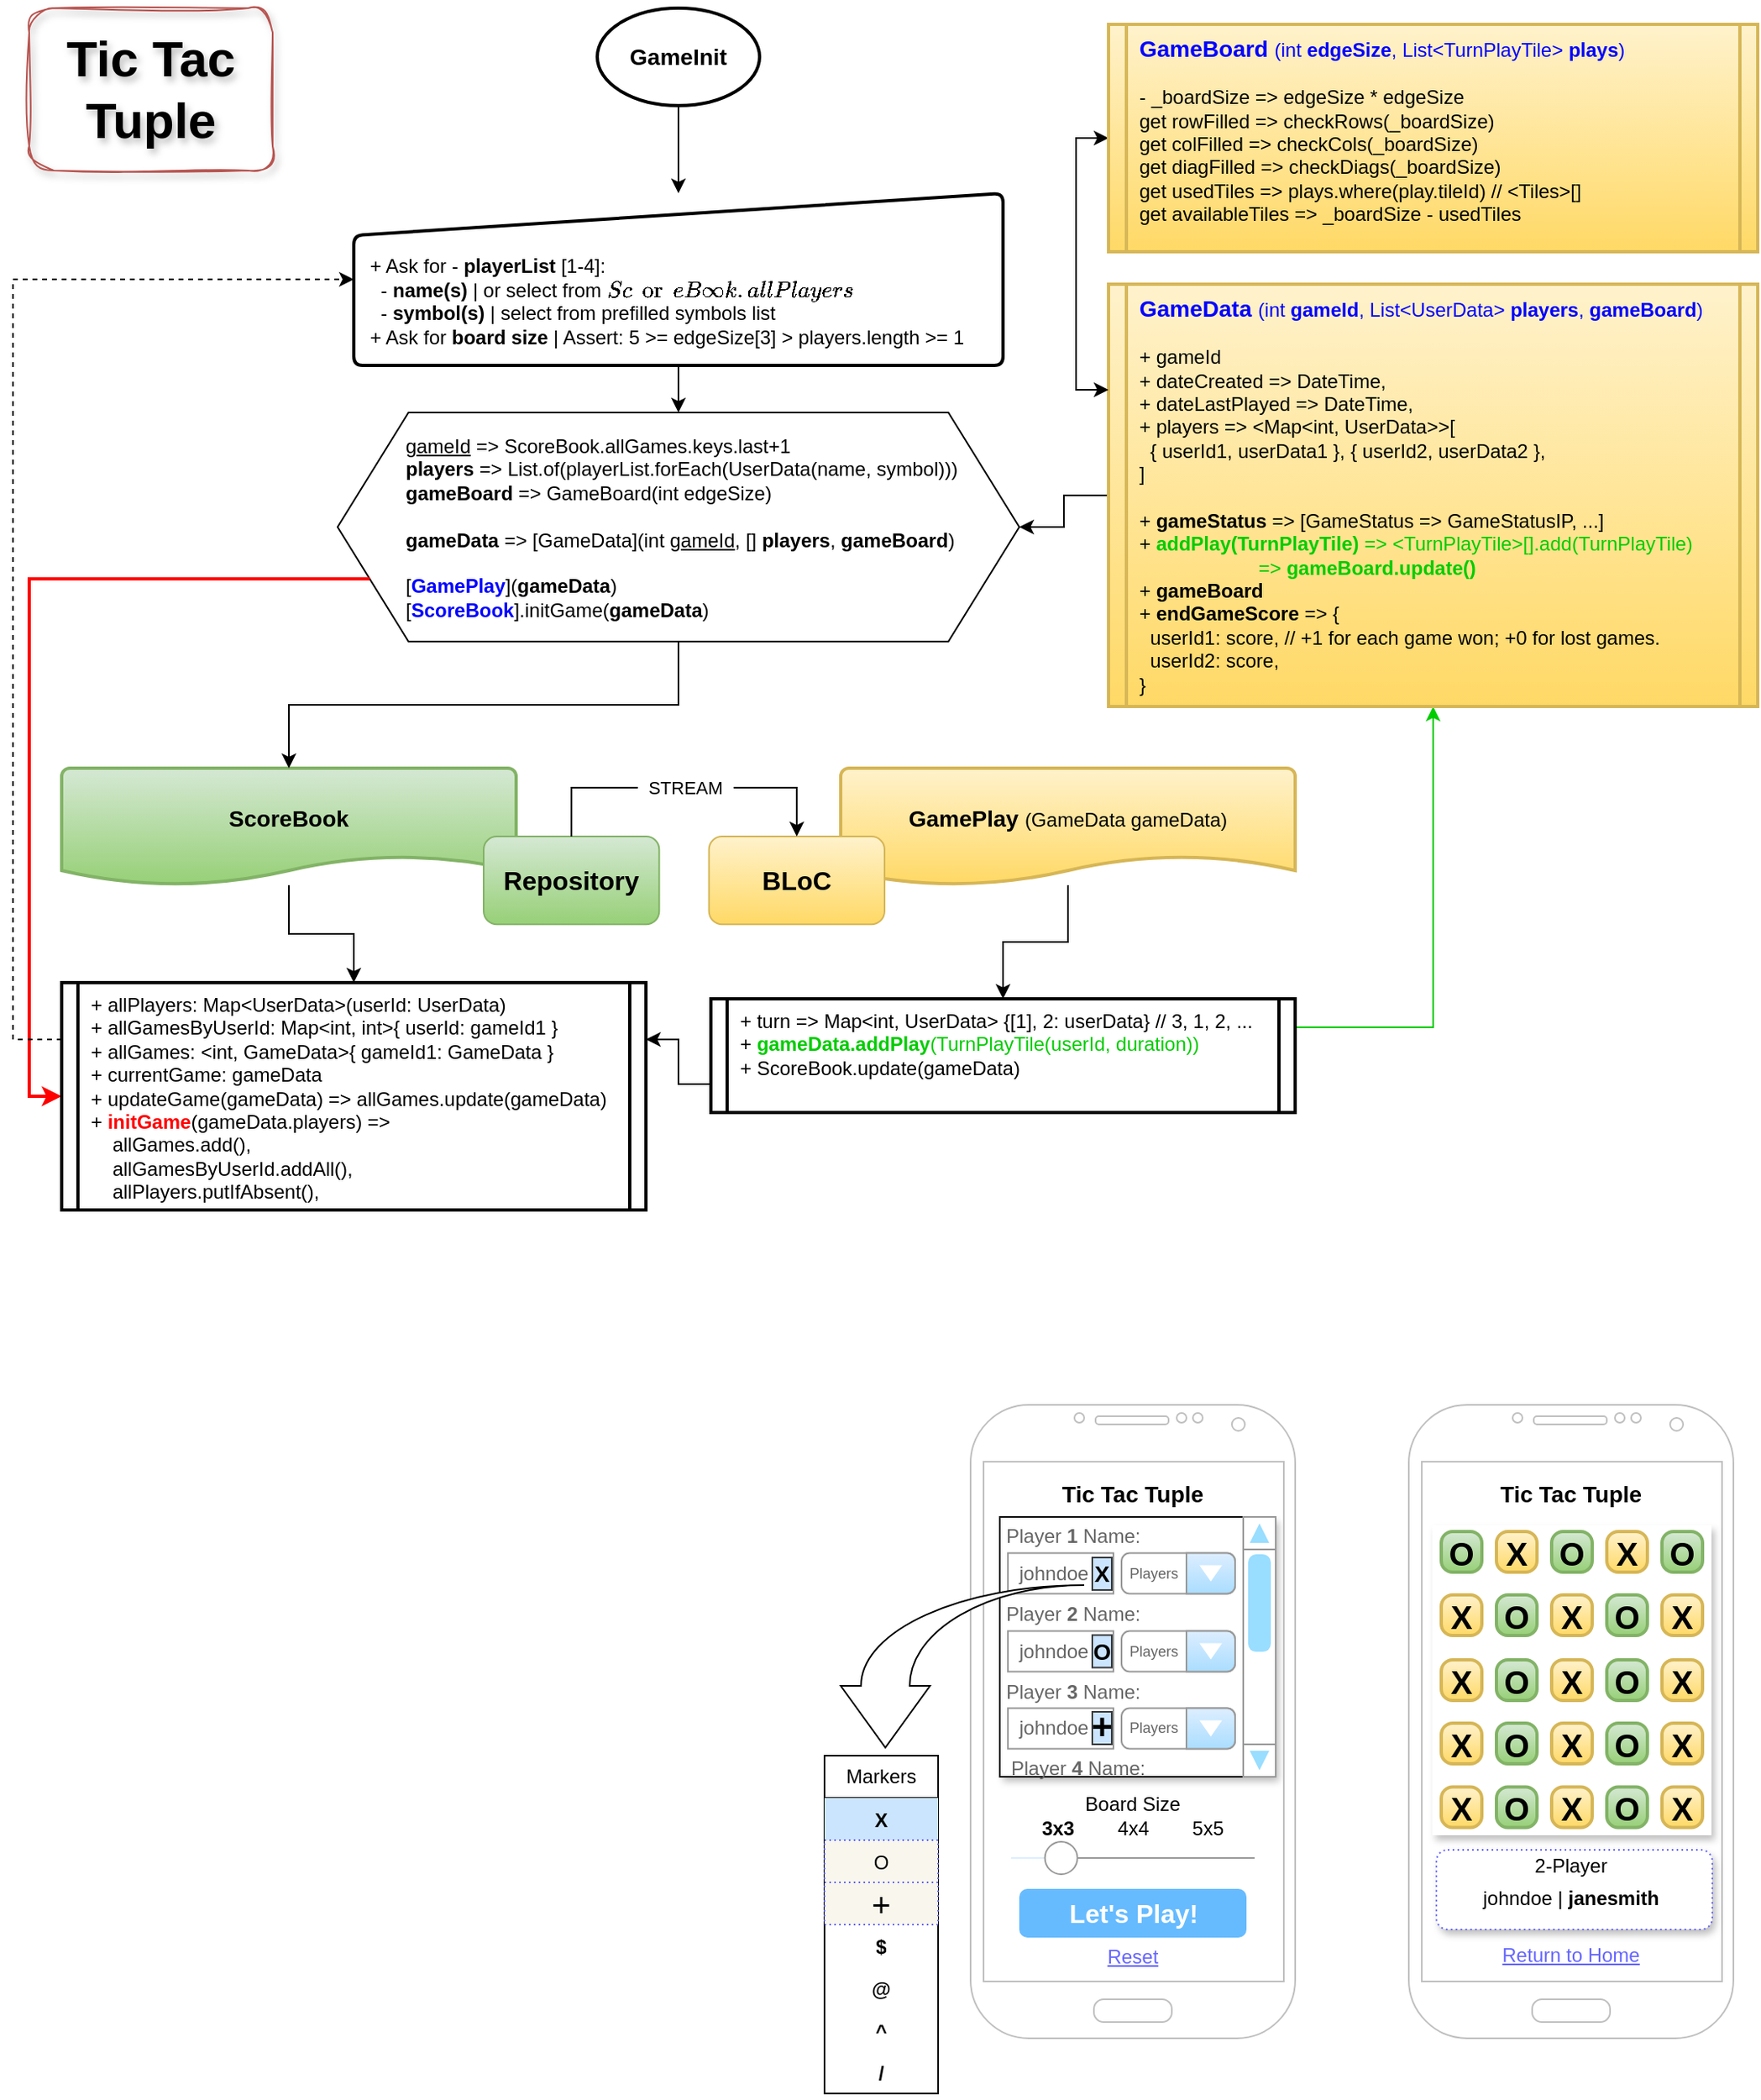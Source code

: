 <mxfile version="24.4.0" type="device">
  <diagram name="Page-1" id="xD8pmqLE9NxziEi_OkC1">
    <mxGraphModel dx="1098" dy="778" grid="1" gridSize="10" guides="1" tooltips="1" connect="1" arrows="1" fold="1" page="1" pageScale="1" pageWidth="1100" pageHeight="850" math="0" shadow="0">
      <root>
        <mxCell id="0" />
        <mxCell id="1" parent="0" />
        <mxCell id="JRI_G94jc8QcXjnsEqOB-63" value="" style="group;shadow=1;fillColor=default;" parent="1" vertex="1" connectable="0">
          <mxGeometry x="618" y="949" width="170" height="160" as="geometry" />
        </mxCell>
        <mxCell id="JRI_G94jc8QcXjnsEqOB-60" value="" style="rounded=0;whiteSpace=wrap;html=1;" parent="JRI_G94jc8QcXjnsEqOB-63" vertex="1">
          <mxGeometry width="170" height="160" as="geometry" />
        </mxCell>
        <mxCell id="JRI_G94jc8QcXjnsEqOB-61" value="" style="verticalLabelPosition=bottom;shadow=0;dashed=0;align=center;html=1;verticalAlign=top;strokeWidth=1;shape=mxgraph.mockup.navigation.scrollBar;strokeColor=#999999;barPos=94.931;fillColor2=#99ddff;strokeColor2=none;direction=north;" parent="JRI_G94jc8QcXjnsEqOB-63" vertex="1">
          <mxGeometry x="150" width="20" height="160" as="geometry" />
        </mxCell>
        <mxCell id="JRI_G94jc8QcXjnsEqOB-31" value="Player &lt;b&gt;1&lt;/b&gt; Name:" style="strokeWidth=1;shadow=0;dashed=0;align=center;html=1;shape=mxgraph.mockup.forms.anchor;fontSize=12;fontColor=#666666;align=left;resizeWidth=1;spacingLeft=0;" parent="JRI_G94jc8QcXjnsEqOB-63" vertex="1">
          <mxGeometry x="2.0" y="2.25" width="100" height="20" as="geometry" />
        </mxCell>
        <mxCell id="JRI_G94jc8QcXjnsEqOB-32" value="johndoe" style="strokeWidth=1;shadow=0;dashed=0;align=center;html=1;shape=mxgraph.mockup.forms.rrect;rSize=0;strokeColor=#999999;fontColor=#666666;align=left;spacingLeft=5;resizeWidth=1;" parent="JRI_G94jc8QcXjnsEqOB-63" vertex="1">
          <mxGeometry x="5" y="22.25" width="65" height="25" as="geometry" />
        </mxCell>
        <mxCell id="JRI_G94jc8QcXjnsEqOB-35" value="Players" style="strokeWidth=1;shadow=0;dashed=0;align=center;html=1;shape=mxgraph.mockup.forms.comboBox;strokeColor=#999999;fillColor=#ddeeff;align=left;fillColor2=#aaddff;mainText=;fontColor=#666666;fontSize=9;spacingLeft=3;" parent="JRI_G94jc8QcXjnsEqOB-63" vertex="1">
          <mxGeometry x="75" y="22.25" width="70" height="25" as="geometry" />
        </mxCell>
        <mxCell id="JRI_G94jc8QcXjnsEqOB-54" value="Players" style="strokeWidth=1;shadow=0;dashed=0;align=center;html=1;shape=mxgraph.mockup.forms.comboBox;strokeColor=#999999;fillColor=#ddeeff;align=left;fillColor2=#aaddff;mainText=;fontColor=#666666;fontSize=9;spacingLeft=3;" parent="JRI_G94jc8QcXjnsEqOB-63" vertex="1">
          <mxGeometry x="75" y="70.25" width="70" height="25" as="geometry" />
        </mxCell>
        <mxCell id="JRI_G94jc8QcXjnsEqOB-55" value="johndoe" style="strokeWidth=1;shadow=0;dashed=0;align=center;html=1;shape=mxgraph.mockup.forms.rrect;rSize=0;strokeColor=#999999;fontColor=#666666;align=left;spacingLeft=5;resizeWidth=1;" parent="JRI_G94jc8QcXjnsEqOB-63" vertex="1">
          <mxGeometry x="5" y="70.25" width="65" height="25" as="geometry" />
        </mxCell>
        <mxCell id="JRI_G94jc8QcXjnsEqOB-56" value="Player &lt;b&gt;2&lt;/b&gt; Name:" style="strokeWidth=1;shadow=0;dashed=0;align=center;html=1;shape=mxgraph.mockup.forms.anchor;fontSize=12;fontColor=#666666;align=left;resizeWidth=1;spacingLeft=0;" parent="JRI_G94jc8QcXjnsEqOB-63" vertex="1">
          <mxGeometry x="2.0" y="50.25" width="100" height="20" as="geometry" />
        </mxCell>
        <mxCell id="JRI_G94jc8QcXjnsEqOB-57" value="Players" style="strokeWidth=1;shadow=0;dashed=0;align=center;html=1;shape=mxgraph.mockup.forms.comboBox;strokeColor=#999999;fillColor=#ddeeff;align=left;fillColor2=#aaddff;mainText=;fontColor=#666666;fontSize=9;spacingLeft=3;" parent="JRI_G94jc8QcXjnsEqOB-63" vertex="1">
          <mxGeometry x="75" y="117.75" width="70" height="25" as="geometry" />
        </mxCell>
        <mxCell id="JRI_G94jc8QcXjnsEqOB-58" value="johndoe" style="strokeWidth=1;shadow=0;dashed=0;align=center;html=1;shape=mxgraph.mockup.forms.rrect;rSize=0;strokeColor=#999999;fontColor=#666666;align=left;spacingLeft=5;resizeWidth=1;" parent="JRI_G94jc8QcXjnsEqOB-63" vertex="1">
          <mxGeometry x="5" y="117.75" width="65" height="25" as="geometry" />
        </mxCell>
        <mxCell id="JRI_G94jc8QcXjnsEqOB-59" value="Player &lt;b&gt;3&lt;/b&gt; Name:" style="strokeWidth=1;shadow=0;dashed=0;align=center;html=1;shape=mxgraph.mockup.forms.anchor;fontSize=12;fontColor=#666666;align=left;resizeWidth=1;spacingLeft=0;" parent="JRI_G94jc8QcXjnsEqOB-63" vertex="1">
          <mxGeometry x="2.0" y="97.75" width="100" height="20" as="geometry" />
        </mxCell>
        <mxCell id="JRI_G94jc8QcXjnsEqOB-66" value="O" style="text;html=1;align=center;verticalAlign=middle;whiteSpace=wrap;rounded=0;strokeColor=#36393d;fontStyle=1;fontSize=14;fillColor=#cce5ff;" parent="JRI_G94jc8QcXjnsEqOB-63" vertex="1">
          <mxGeometry x="57" y="72.75" width="12" height="20" as="geometry" />
        </mxCell>
        <mxCell id="JRI_G94jc8QcXjnsEqOB-14" value="" style="verticalLabelPosition=bottom;verticalAlign=top;html=1;shadow=0;dashed=0;strokeWidth=1;shape=mxgraph.android.phone2;strokeColor=#c0c0c0;" parent="1" vertex="1">
          <mxGeometry x="600" y="880" width="200" height="390" as="geometry" />
        </mxCell>
        <mxCell id="JRI_G94jc8QcXjnsEqOB-29" value="Let&#39;s Play!" style="strokeWidth=1;shadow=0;dashed=0;align=center;html=1;shape=mxgraph.mockup.forms.rrect;rSize=5;strokeColor=none;fontColor=#ffffff;fillColor=#66bbff;fontSize=16;fontStyle=1;" parent="1" vertex="1">
          <mxGeometry x="630" y="1178" width="140" height="30" as="geometry" />
        </mxCell>
        <mxCell id="JRI_G94jc8QcXjnsEqOB-34" value="Reset" style="text;html=1;align=center;verticalAlign=middle;whiteSpace=wrap;rounded=0;strokeColor=none;fontStyle=4;fontColor=#6666FF;" parent="1" vertex="1">
          <mxGeometry x="670" y="1205" width="60" height="30" as="geometry" />
        </mxCell>
        <mxCell id="JRI_G94jc8QcXjnsEqOB-48" value="Tic Tac Tuple" style="text;html=1;align=center;verticalAlign=middle;whiteSpace=wrap;rounded=0;strokeColor=none;fontStyle=1;fontColor=default;fontSize=14;" parent="1" vertex="1">
          <mxGeometry x="620" y="920" width="160" height="30" as="geometry" />
        </mxCell>
        <mxCell id="JRI_G94jc8QcXjnsEqOB-50" value="" style="group" parent="1" vertex="1" connectable="0">
          <mxGeometry x="620" y="1106" width="170" height="118" as="geometry" />
        </mxCell>
        <mxCell id="JRI_G94jc8QcXjnsEqOB-38" value="" style="verticalLabelPosition=bottom;shadow=0;dashed=0;align=center;html=1;verticalAlign=top;strokeWidth=1;shape=mxgraph.mockup.forms.horSlider;strokeColor=#999999;sliderStyle=basic;sliderPos=18.437;handleStyle=circle;fillColor2=#ddeeff;" parent="JRI_G94jc8QcXjnsEqOB-50" vertex="1">
          <mxGeometry x="5" y="38" width="150" height="30" as="geometry" />
        </mxCell>
        <mxCell id="JRI_G94jc8QcXjnsEqOB-47" value="Board Size" style="text;html=1;align=center;verticalAlign=middle;whiteSpace=wrap;rounded=0;strokeColor=none;fontStyle=0;fontColor=default;" parent="JRI_G94jc8QcXjnsEqOB-50" vertex="1">
          <mxGeometry x="40" y="5" width="80" height="30" as="geometry" />
        </mxCell>
        <mxCell id="JRI_G94jc8QcXjnsEqOB-49" value="&lt;b&gt;3x3&lt;/b&gt;&amp;nbsp; &amp;nbsp; &amp;nbsp; &amp;nbsp; 4x4&amp;nbsp; &amp;nbsp; &amp;nbsp; &amp;nbsp; 5x5" style="text;html=1;align=center;verticalAlign=middle;whiteSpace=wrap;rounded=0;strokeColor=none;fontStyle=0;fontColor=default;" parent="JRI_G94jc8QcXjnsEqOB-50" vertex="1">
          <mxGeometry y="25" width="160" height="20" as="geometry" />
        </mxCell>
        <mxCell id="JRI_G94jc8QcXjnsEqOB-64" value="Player &lt;b&gt;4&lt;/b&gt; Name:" style="strokeWidth=1;shadow=0;dashed=0;align=center;html=1;shape=mxgraph.mockup.forms.anchor;fontSize=12;fontColor=#666666;align=left;resizeWidth=1;spacingLeft=0;" parent="1" vertex="1">
          <mxGeometry x="623" y="1094" width="100" height="20" as="geometry" />
        </mxCell>
        <mxCell id="JRI_G94jc8QcXjnsEqOB-65" value="X" style="text;html=1;align=center;verticalAlign=middle;whiteSpace=wrap;rounded=0;strokeColor=#36393d;fontStyle=1;fontSize=14;fillColor=#cce5ff;" parent="1" vertex="1">
          <mxGeometry x="675" y="974" width="12" height="20" as="geometry" />
        </mxCell>
        <mxCell id="JRI_G94jc8QcXjnsEqOB-67" value="+" style="text;html=1;align=center;verticalAlign=middle;whiteSpace=wrap;rounded=0;strokeColor=#36393d;fontStyle=1;fontSize=22;fillColor=#cce5ff;" parent="1" vertex="1">
          <mxGeometry x="675" y="1069" width="12" height="20" as="geometry" />
        </mxCell>
        <mxCell id="JRI_G94jc8QcXjnsEqOB-89" value="Markers" style="swimlane;fontStyle=0;childLayout=stackLayout;horizontal=1;startSize=26;fillColor=none;horizontalStack=0;resizeParent=1;resizeParentMax=0;resizeLast=0;collapsible=1;marginBottom=0;whiteSpace=wrap;html=1;align=center;" parent="1" vertex="1">
          <mxGeometry x="510" y="1096" width="70" height="208" as="geometry" />
        </mxCell>
        <mxCell id="JRI_G94jc8QcXjnsEqOB-90" value="X" style="text;strokeColor=none;fillColor=#cce5ff;align=center;verticalAlign=top;spacingLeft=4;spacingRight=4;overflow=hidden;rotatable=0;points=[[0,0.5],[1,0.5]];portConstraint=eastwest;whiteSpace=wrap;html=1;fontStyle=1" parent="JRI_G94jc8QcXjnsEqOB-89" vertex="1">
          <mxGeometry y="26" width="70" height="26" as="geometry" />
        </mxCell>
        <mxCell id="JRI_G94jc8QcXjnsEqOB-91" value="O" style="text;strokeColor=#6666FF;fillColor=#f9f7ed;align=center;verticalAlign=top;spacingLeft=4;spacingRight=4;overflow=hidden;rotatable=0;points=[[0,0.5],[1,0.5]];portConstraint=eastwest;whiteSpace=wrap;html=1;fontStyle=0;dashed=1;dashPattern=1 2;" parent="JRI_G94jc8QcXjnsEqOB-89" vertex="1">
          <mxGeometry y="52" width="70" height="26" as="geometry" />
        </mxCell>
        <mxCell id="JRI_G94jc8QcXjnsEqOB-94" value="+" style="text;align=center;verticalAlign=top;spacingLeft=4;spacingRight=4;overflow=hidden;rotatable=0;points=[[0,0.5],[1,0.5]];portConstraint=eastwest;whiteSpace=wrap;html=1;fontStyle=0;fillColor=#f9f7ed;strokeColor=#6666FF;dashed=1;dashPattern=1 2;fontSize=20;spacingTop=-5;" parent="JRI_G94jc8QcXjnsEqOB-89" vertex="1">
          <mxGeometry y="78" width="70" height="26" as="geometry" />
        </mxCell>
        <mxCell id="JRI_G94jc8QcXjnsEqOB-92" value="$" style="text;strokeColor=none;fillColor=none;align=center;verticalAlign=top;spacingLeft=4;spacingRight=4;overflow=hidden;rotatable=0;points=[[0,0.5],[1,0.5]];portConstraint=eastwest;whiteSpace=wrap;html=1;fontStyle=1" parent="JRI_G94jc8QcXjnsEqOB-89" vertex="1">
          <mxGeometry y="104" width="70" height="26" as="geometry" />
        </mxCell>
        <mxCell id="JRI_G94jc8QcXjnsEqOB-96" value="@" style="text;strokeColor=none;fillColor=none;align=center;verticalAlign=top;spacingLeft=4;spacingRight=4;overflow=hidden;rotatable=0;points=[[0,0.5],[1,0.5]];portConstraint=eastwest;whiteSpace=wrap;html=1;fontStyle=1" parent="JRI_G94jc8QcXjnsEqOB-89" vertex="1">
          <mxGeometry y="130" width="70" height="26" as="geometry" />
        </mxCell>
        <mxCell id="JRI_G94jc8QcXjnsEqOB-97" value="^" style="text;strokeColor=none;fillColor=none;align=center;verticalAlign=top;spacingLeft=4;spacingRight=4;overflow=hidden;rotatable=0;points=[[0,0.5],[1,0.5]];portConstraint=eastwest;whiteSpace=wrap;html=1;fontStyle=1" parent="JRI_G94jc8QcXjnsEqOB-89" vertex="1">
          <mxGeometry y="156" width="70" height="26" as="geometry" />
        </mxCell>
        <mxCell id="JRI_G94jc8QcXjnsEqOB-98" value="/" style="text;strokeColor=none;fillColor=none;align=center;verticalAlign=top;spacingLeft=4;spacingRight=4;overflow=hidden;rotatable=0;points=[[0,0.5],[1,0.5]];portConstraint=eastwest;whiteSpace=wrap;html=1;fontStyle=1" parent="JRI_G94jc8QcXjnsEqOB-89" vertex="1">
          <mxGeometry y="182" width="70" height="26" as="geometry" />
        </mxCell>
        <mxCell id="JRI_G94jc8QcXjnsEqOB-99" value="" style="html=1;shadow=0;dashed=0;align=center;verticalAlign=middle;shape=mxgraph.arrows2.jumpInArrow;dy=15;dx=38;arrowHead=55;flipH=1;direction=south;" parent="1" vertex="1">
          <mxGeometry x="520" y="991" width="150" height="100" as="geometry" />
        </mxCell>
        <mxCell id="JRI_G94jc8QcXjnsEqOB-100" value="&lt;div&gt;&lt;u&gt;gameId&lt;/u&gt; =&amp;gt; ScoreBook.allGames.keys.last+1&lt;/div&gt;&lt;div&gt;&lt;b&gt;players&lt;/b&gt; =&amp;gt; List.of(playerList.forEach(UserData(name, symbol)))&lt;/div&gt;&lt;div&gt;&lt;b&gt;gameBoard&lt;/b&gt; =&amp;gt; GameBoard(int edgeSize)&lt;/div&gt;&lt;div&gt;&lt;br&gt;&lt;b&gt;gameData&lt;/b&gt; =&amp;gt; [GameData](int &lt;u&gt;gameId&lt;/u&gt;, [] &lt;b&gt;players&lt;/b&gt;, &lt;b&gt;gameBoard&lt;/b&gt;)&lt;/div&gt;&lt;div&gt;&lt;br&gt;[&lt;b&gt;&lt;font color=&quot;#0000ff&quot;&gt;GamePlay&lt;/font&gt;&lt;/b&gt;](&lt;b&gt;gameData&lt;/b&gt;)&lt;/div&gt;&lt;div&gt;[&lt;b&gt;&lt;font color=&quot;#0000ff&quot;&gt;ScoreBook&lt;/font&gt;&lt;/b&gt;].initGame(&lt;b&gt;gameData&lt;/b&gt;)&lt;/div&gt;" style="verticalLabelPosition=middle;verticalAlign=middle;shape=hexagon;perimeter=hexagonPerimeter2;arcSize=6;size=0.104;html=1;labelPosition=center;align=left;spacingLeft=40;" parent="1" vertex="1">
          <mxGeometry x="210" y="269" width="420" height="141" as="geometry" />
        </mxCell>
        <mxCell id="JRI_G94jc8QcXjnsEqOB-113" style="edgeStyle=orthogonalEdgeStyle;rounded=0;orthogonalLoop=1;jettySize=auto;html=1;exitX=0.5;exitY=1;exitDx=0;exitDy=0;entryX=0.5;entryY=0;entryDx=0;entryDy=0;" parent="1" source="JRI_G94jc8QcXjnsEqOB-101" target="JRI_G94jc8QcXjnsEqOB-100" edge="1">
          <mxGeometry relative="1" as="geometry" />
        </mxCell>
        <mxCell id="JRI_G94jc8QcXjnsEqOB-101" value="&lt;div&gt;+ Ask for - &lt;b&gt;playerList&lt;/b&gt; [1-4]:&lt;/div&gt;&lt;div&gt;&amp;nbsp; - &lt;b&gt;name(s)&lt;/b&gt; | or select from `ScoreBook.allPlayers`&lt;/div&gt;&lt;div&gt;&amp;nbsp; - &lt;b&gt;symbol(s)&lt;/b&gt; | select from prefilled symbols list&lt;/div&gt;&lt;div&gt;+ Ask for &lt;b&gt;board size&lt;/b&gt;&amp;nbsp;| Assert: 5 &amp;gt;= edgeSize[3] &amp;gt; players.length &amp;gt;= 1&lt;/div&gt;" style="html=1;strokeWidth=2;shape=manualInput;whiteSpace=wrap;rounded=1;size=26;arcSize=11;align=left;verticalAlign=bottom;spacingBottom=8;spacingLeft=8;spacingRight=8;" parent="1" vertex="1">
          <mxGeometry x="220" y="134" width="400" height="106" as="geometry" />
        </mxCell>
        <mxCell id="JRI_G94jc8QcXjnsEqOB-112" style="edgeStyle=orthogonalEdgeStyle;rounded=0;orthogonalLoop=1;jettySize=auto;html=1;exitX=0.5;exitY=1;exitDx=0;exitDy=0;exitPerimeter=0;entryX=0.5;entryY=0;entryDx=0;entryDy=0;" parent="1" source="JRI_G94jc8QcXjnsEqOB-102" target="JRI_G94jc8QcXjnsEqOB-101" edge="1">
          <mxGeometry relative="1" as="geometry" />
        </mxCell>
        <mxCell id="JRI_G94jc8QcXjnsEqOB-102" value="&lt;span style=&quot;font-weight: 700; font-size: 14px;&quot;&gt;GameInit&lt;/span&gt;" style="strokeWidth=2;html=1;shape=mxgraph.flowchart.start_1;whiteSpace=wrap;fontSize=14;" parent="1" vertex="1">
          <mxGeometry x="370" y="20" width="100" height="60" as="geometry" />
        </mxCell>
        <mxCell id="JRI_G94jc8QcXjnsEqOB-109" value="" style="edgeStyle=orthogonalEdgeStyle;rounded=0;orthogonalLoop=1;jettySize=auto;html=1;" parent="1" source="JRI_G94jc8QcXjnsEqOB-104" target="JRI_G94jc8QcXjnsEqOB-108" edge="1">
          <mxGeometry relative="1" as="geometry" />
        </mxCell>
        <mxCell id="JRI_G94jc8QcXjnsEqOB-104" value="ScoreBook" style="strokeWidth=2;html=1;shape=mxgraph.flowchart.document2;whiteSpace=wrap;size=0.25;fontStyle=1;fontSize=14;spacingBottom=10;spacingTop=0;fillColor=#d5e8d4;gradientColor=#97d077;strokeColor=#82b366;align=center;verticalAlign=middle;fontFamily=Helvetica;fontColor=default;" parent="1" vertex="1">
          <mxGeometry x="40" y="488" width="280" height="72" as="geometry" />
        </mxCell>
        <mxCell id="JRI_G94jc8QcXjnsEqOB-111" value="" style="edgeStyle=orthogonalEdgeStyle;rounded=0;orthogonalLoop=1;jettySize=auto;html=1;" parent="1" source="JRI_G94jc8QcXjnsEqOB-105" target="JRI_G94jc8QcXjnsEqOB-110" edge="1">
          <mxGeometry relative="1" as="geometry" />
        </mxCell>
        <mxCell id="JRI_G94jc8QcXjnsEqOB-105" value="GamePlay&lt;span style=&quot;font-weight: normal;&quot;&gt;&amp;nbsp;&lt;font style=&quot;font-size: 12px;&quot;&gt;(GameData gameData)&lt;/font&gt;&lt;/span&gt;" style="strokeWidth=2;html=1;shape=mxgraph.flowchart.document2;whiteSpace=wrap;size=0.25;fontStyle=1;fontSize=14;spacingBottom=10;spacingTop=0;fillColor=#fff2cc;gradientColor=#ffd966;strokeColor=#d6b656;align=center;verticalAlign=middle;fontFamily=Helvetica;fontColor=default;" parent="1" vertex="1">
          <mxGeometry x="520" y="488" width="280" height="72" as="geometry" />
        </mxCell>
        <mxCell id="JRI_G94jc8QcXjnsEqOB-106" style="edgeStyle=orthogonalEdgeStyle;rounded=0;orthogonalLoop=1;jettySize=auto;html=1;exitX=0.5;exitY=1;exitDx=0;exitDy=0;entryX=0.5;entryY=0;entryDx=0;entryDy=0;entryPerimeter=0;" parent="1" source="JRI_G94jc8QcXjnsEqOB-100" target="JRI_G94jc8QcXjnsEqOB-104" edge="1">
          <mxGeometry relative="1" as="geometry" />
        </mxCell>
        <mxCell id="JRI_G94jc8QcXjnsEqOB-118" style="edgeStyle=orthogonalEdgeStyle;rounded=0;orthogonalLoop=1;jettySize=auto;html=1;exitX=0;exitY=0.75;exitDx=0;exitDy=0;entryX=0;entryY=0.5;entryDx=0;entryDy=0;strokeColor=#FF0000;strokeWidth=2;" parent="1" source="JRI_G94jc8QcXjnsEqOB-100" target="JRI_G94jc8QcXjnsEqOB-108" edge="1">
          <mxGeometry relative="1" as="geometry">
            <Array as="points">
              <mxPoint x="20" y="371" />
              <mxPoint x="20" y="690" />
            </Array>
          </mxGeometry>
        </mxCell>
        <mxCell id="JRI_G94jc8QcXjnsEqOB-119" style="edgeStyle=orthogonalEdgeStyle;rounded=0;orthogonalLoop=1;jettySize=auto;html=1;exitX=0;exitY=0.25;exitDx=0;exitDy=0;entryX=0;entryY=0.5;entryDx=0;entryDy=0;dashed=1;" parent="1" source="JRI_G94jc8QcXjnsEqOB-108" target="JRI_G94jc8QcXjnsEqOB-101" edge="1">
          <mxGeometry relative="1" as="geometry">
            <Array as="points">
              <mxPoint x="10" y="655" />
              <mxPoint x="10" y="187" />
            </Array>
          </mxGeometry>
        </mxCell>
        <mxCell id="JRI_G94jc8QcXjnsEqOB-108" value="&lt;div style=&quot;font-size: 12px;&quot;&gt;+ allPlayers: Map&amp;lt;UserData&amp;gt;(userId: UserData)&lt;/div&gt;&lt;div style=&quot;font-size: 12px;&quot;&gt;+ allGamesByUserId: Map&amp;lt;int, int&amp;gt;{ userId: gameId1 }&lt;/div&gt;&lt;div style=&quot;font-size: 12px;&quot;&gt;+ allGames: &amp;lt;int, GameData&amp;gt;{ gameId1: GameData }&lt;/div&gt;&lt;div style=&quot;font-size: 12px;&quot;&gt;+ currentGame: gameData&lt;br&gt;+ updateGame(gameData) =&amp;gt; allGames.update(gameData)&lt;/div&gt;&lt;div style=&quot;font-size: 12px;&quot;&gt;+ &lt;b&gt;&lt;font color=&quot;#ff0000&quot;&gt;initGame&lt;/font&gt;&lt;/b&gt;(gameData.players) =&amp;gt;&lt;/div&gt;&lt;div style=&quot;font-size: 12px;&quot;&gt;&amp;nbsp; &amp;nbsp; allGames.add(),&lt;/div&gt;&lt;div style=&quot;font-size: 12px;&quot;&gt;&amp;nbsp; &amp;nbsp; allGamesByUserId.addAll(),&lt;/div&gt;&lt;div style=&quot;font-size: 12px;&quot;&gt;&amp;nbsp; &amp;nbsp; allPlayers.putIfAbsent(),&lt;/div&gt;" style="shape=process;html=1;backgroundOutline=1;fontSize=12;fontColor=default;strokeWidth=2;fontStyle=0;spacingBottom=10;spacingTop=0;size=0.028;align=left;spacingLeft=6;verticalAlign=top;" parent="1" vertex="1">
          <mxGeometry x="40" y="620" width="360" height="140" as="geometry" />
        </mxCell>
        <mxCell id="JRI_G94jc8QcXjnsEqOB-127" style="edgeStyle=orthogonalEdgeStyle;rounded=0;orthogonalLoop=1;jettySize=auto;html=1;exitX=1;exitY=0.25;exitDx=0;exitDy=0;entryX=0.5;entryY=1;entryDx=0;entryDy=0;strokeColor=#00CC00;" parent="1" source="JRI_G94jc8QcXjnsEqOB-110" target="JRI_G94jc8QcXjnsEqOB-114" edge="1">
          <mxGeometry relative="1" as="geometry" />
        </mxCell>
        <mxCell id="JRI_G94jc8QcXjnsEqOB-110" value="&lt;div&gt;+ turn =&amp;gt; Map&amp;lt;int, UserData&amp;gt; {[1], 2: userData} // 3, 1, 2, ...&lt;/div&gt;&lt;div&gt;+ &lt;font color=&quot;#00cc00&quot;&gt;&lt;b&gt;gameData.addPlay&lt;/b&gt;(TurnPlayTile(userId, duration))&lt;/font&gt;&lt;/div&gt;&lt;div&gt;+ ScoreBook.update(gameData)&lt;/div&gt;" style="shape=process;whiteSpace=wrap;html=1;backgroundOutline=1;fontSize=12;fontColor=default;strokeWidth=2;fontStyle=0;spacingBottom=10;spacingTop=0;size=0.028;strokeColor=default;align=left;verticalAlign=top;spacingLeft=6;fontFamily=Helvetica;fillColor=default;" parent="1" vertex="1">
          <mxGeometry x="440" y="630" width="360" height="70" as="geometry" />
        </mxCell>
        <mxCell id="JRI_G94jc8QcXjnsEqOB-117" style="edgeStyle=orthogonalEdgeStyle;rounded=0;orthogonalLoop=1;jettySize=auto;html=1;exitX=0;exitY=0.75;exitDx=0;exitDy=0;entryX=1;entryY=0.25;entryDx=0;entryDy=0;" parent="1" source="JRI_G94jc8QcXjnsEqOB-110" target="JRI_G94jc8QcXjnsEqOB-108" edge="1">
          <mxGeometry relative="1" as="geometry">
            <Array as="points">
              <mxPoint x="420" y="683" />
              <mxPoint x="420" y="655" />
            </Array>
          </mxGeometry>
        </mxCell>
        <mxCell id="JRI_G94jc8QcXjnsEqOB-125" style="edgeStyle=orthogonalEdgeStyle;rounded=0;orthogonalLoop=1;jettySize=auto;html=1;exitX=0;exitY=0.5;exitDx=0;exitDy=0;entryX=1;entryY=0.5;entryDx=0;entryDy=0;" parent="1" source="JRI_G94jc8QcXjnsEqOB-114" target="JRI_G94jc8QcXjnsEqOB-100" edge="1">
          <mxGeometry relative="1" as="geometry" />
        </mxCell>
        <mxCell id="JRI_G94jc8QcXjnsEqOB-114" value="&lt;div&gt;&lt;font color=&quot;#0000ff&quot; style=&quot;font-size: 14px;&quot;&gt;&lt;b&gt;GameData&lt;/b&gt;&amp;nbsp;&lt;/font&gt;&lt;font color=&quot;#0000ff&quot; style=&quot;font-size: 12px;&quot;&gt;(int &lt;b&gt;gameId&lt;/b&gt;, List&amp;lt;UserData&amp;gt; &lt;b&gt;players&lt;/b&gt;, &lt;b&gt;gameBoard&lt;/b&gt;)&lt;/font&gt;&lt;br&gt;&lt;br&gt;+ gameId&lt;/div&gt;&lt;div&gt;+ dateCreated =&amp;gt; DateTime,&lt;/div&gt;&lt;div&gt;+ dateLastPlayed =&amp;gt; DateTime,&lt;/div&gt;&lt;div&gt;&lt;div&gt;+ players =&amp;gt; &amp;lt;Map&amp;lt;int, UserData&amp;gt;&amp;gt;[&lt;/div&gt;&lt;div&gt;&amp;nbsp; { userId1, userData1 }, { userId2, userData2 },&lt;/div&gt;&lt;div&gt;]&lt;/div&gt;&lt;div&gt;&lt;br&gt;&lt;/div&gt;+ &lt;b&gt;gameStatus&lt;/b&gt; =&amp;gt; [GameStatus =&amp;gt; GameStatusIP, ...]&lt;/div&gt;&lt;div&gt;+ &lt;font color=&quot;#00cc00&quot;&gt;&lt;b&gt;addPlay(TurnPlayTile)&lt;/b&gt;&amp;nbsp;=&amp;gt; &amp;lt;TurnPlayTile&amp;gt;[].add(TurnPlayTile)&lt;br&gt;&amp;nbsp; &amp;nbsp; &amp;nbsp; &amp;nbsp; &amp;nbsp; &amp;nbsp; &amp;nbsp; &amp;nbsp; &amp;nbsp; &amp;nbsp; &amp;nbsp; =&amp;gt; &lt;b&gt;gameBoard.update()&lt;/b&gt;&lt;/font&gt;&lt;/div&gt;&lt;div&gt;&lt;span style=&quot;background-color: initial;&quot;&gt;+ &lt;/span&gt;&lt;b style=&quot;background-color: initial;&quot;&gt;gameBoard&lt;/b&gt;&lt;br&gt;&lt;/div&gt;&lt;div&gt;+ &lt;b&gt;endGameScore&lt;/b&gt; =&amp;gt; {&lt;/div&gt;&lt;div&gt;&amp;nbsp; userId1: score, // +1 for each game won; +0 for lost games.&lt;/div&gt;&lt;div&gt;&amp;nbsp; userId2: score,&lt;/div&gt;&lt;div&gt;}&lt;/div&gt;" style="shape=process;html=1;backgroundOutline=1;fontSize=12;strokeWidth=2;fontStyle=0;spacingBottom=10;spacingTop=0;size=0.028;strokeColor=#d6b656;align=left;verticalAlign=top;spacingLeft=6;fontFamily=Helvetica;fillColor=#fff2cc;gradientColor=#ffd966;" parent="1" vertex="1">
          <mxGeometry x="685" y="190" width="400" height="260" as="geometry" />
        </mxCell>
        <mxCell id="JRI_G94jc8QcXjnsEqOB-122" style="edgeStyle=orthogonalEdgeStyle;rounded=0;orthogonalLoop=1;jettySize=auto;html=1;exitX=0;exitY=0.5;exitDx=0;exitDy=0;entryX=0;entryY=0.25;entryDx=0;entryDy=0;startArrow=classic;startFill=1;" parent="1" source="JRI_G94jc8QcXjnsEqOB-115" target="JRI_G94jc8QcXjnsEqOB-114" edge="1">
          <mxGeometry relative="1" as="geometry" />
        </mxCell>
        <mxCell id="JRI_G94jc8QcXjnsEqOB-115" value="&lt;font color=&quot;#0000ff&quot; style=&quot;font-size: 14px;&quot;&gt;&lt;b&gt;GameBoard&lt;/b&gt;&amp;nbsp;&lt;/font&gt;&lt;font color=&quot;#0000ff&quot; style=&quot;font-size: 12px;&quot;&gt;(int &lt;b&gt;edgeSize&lt;/b&gt;, List&amp;lt;TurnPlayTile&amp;gt; &lt;b&gt;plays&lt;/b&gt;)&lt;/font&gt;&lt;br&gt;&lt;br&gt;&lt;div&gt;- _boardSize =&amp;gt; edgeSize * edgeSize&lt;/div&gt;&lt;div&gt;get rowFilled =&amp;gt; checkRows(_boardSize)&lt;/div&gt;&lt;div&gt;get colFilled =&amp;gt; checkCols(_boardSize)&lt;/div&gt;&lt;div&gt;get diagFilled =&amp;gt; checkDiags(_boardSize)&lt;/div&gt;&lt;div&gt;get usedTiles =&amp;gt; plays.where(play.tileId) // &amp;lt;Tiles&amp;gt;[]&lt;/div&gt;&lt;div&gt;get availableTiles =&amp;gt; _boardSize - usedTiles&lt;/div&gt;" style="shape=process;html=1;backgroundOutline=1;fontSize=12;strokeWidth=2;fontStyle=0;spacingBottom=10;spacingTop=0;size=0.028;strokeColor=#d6b656;align=left;verticalAlign=top;spacingLeft=6;fontFamily=Helvetica;fillColor=#fff2cc;gradientColor=#ffd966;" parent="1" vertex="1">
          <mxGeometry x="685" y="30" width="400" height="140" as="geometry" />
        </mxCell>
        <mxCell id="JRI_G94jc8QcXjnsEqOB-126" value="Tic Tac Tuple" style="text;html=1;align=center;verticalAlign=middle;whiteSpace=wrap;rounded=1;fontSize=31;fontStyle=1;fillColor=none;strokeColor=#b85450;gradientColor=#ea6b66;glass=1;shadow=1;sketch=1;curveFitting=1;jiggle=2;textShadow=1;labelBorderColor=none;" parent="1" vertex="1">
          <mxGeometry x="20" y="20" width="150" height="100" as="geometry" />
        </mxCell>
        <mxCell id="JRI_G94jc8QcXjnsEqOB-144" value="" style="verticalLabelPosition=bottom;verticalAlign=top;html=1;shadow=0;dashed=0;strokeWidth=1;shape=mxgraph.android.phone2;strokeColor=#c0c0c0;" parent="1" vertex="1">
          <mxGeometry x="870" y="880" width="200" height="390" as="geometry" />
        </mxCell>
        <mxCell id="JRI_G94jc8QcXjnsEqOB-146" value="Return to Home" style="text;html=1;align=center;verticalAlign=middle;whiteSpace=wrap;rounded=0;strokeColor=none;fontStyle=4;fontColor=#6666FF;" parent="1" vertex="1">
          <mxGeometry x="900" y="1204" width="140" height="30" as="geometry" />
        </mxCell>
        <mxCell id="JRI_G94jc8QcXjnsEqOB-147" value="Tic Tac Tuple" style="text;html=1;align=center;verticalAlign=middle;whiteSpace=wrap;rounded=0;strokeColor=none;fontStyle=1;fontColor=default;fontSize=14;" parent="1" vertex="1">
          <mxGeometry x="890" y="920" width="160" height="30" as="geometry" />
        </mxCell>
        <mxCell id="JRI_G94jc8QcXjnsEqOB-191" value="" style="rounded=1;whiteSpace=wrap;html=1;absoluteArcSize=1;arcSize=14;strokeWidth=1;dashed=1;dashPattern=1 2;strokeColor=#6666FF;shadow=1;" parent="1" vertex="1">
          <mxGeometry x="887" y="1154" width="170" height="49" as="geometry" />
        </mxCell>
        <mxCell id="JRI_G94jc8QcXjnsEqOB-190" value="2-Player" style="text;html=1;align=center;verticalAlign=middle;whiteSpace=wrap;rounded=0;strokeColor=none;fontStyle=0;fontColor=default;fontSize=12;" parent="1" vertex="1">
          <mxGeometry x="890" y="1156" width="160" height="15" as="geometry" />
        </mxCell>
        <mxCell id="JRI_G94jc8QcXjnsEqOB-192" value="johndoe | &lt;b&gt;janesmith&lt;/b&gt;" style="text;html=1;align=center;verticalAlign=middle;whiteSpace=wrap;rounded=0;strokeColor=none;fontStyle=0;fontColor=default;fontSize=12;" parent="1" vertex="1">
          <mxGeometry x="890" y="1176.5" width="160" height="15" as="geometry" />
        </mxCell>
        <mxCell id="JRI_G94jc8QcXjnsEqOB-193" value="" style="group" parent="1" vertex="1" connectable="0">
          <mxGeometry x="884.5" y="954" width="172" height="191" as="geometry" />
        </mxCell>
        <mxCell id="JRI_G94jc8QcXjnsEqOB-131" value="" style="group;shadow=1;fillColor=default;container=0;" parent="JRI_G94jc8QcXjnsEqOB-193" vertex="1" connectable="0">
          <mxGeometry width="172" height="191" as="geometry" />
        </mxCell>
        <mxCell id="JRI_G94jc8QcXjnsEqOB-177" value="X" style="rounded=1;whiteSpace=wrap;html=1;absoluteArcSize=1;arcSize=14;strokeWidth=2;fontStyle=1;fontSize=20;aspect=fixed;fillColor=#fff2cc;gradientColor=#ffd966;strokeColor=#d6b656;" parent="JRI_G94jc8QcXjnsEqOB-193" vertex="1">
          <mxGeometry x="141.5" y="161.25" width="25" height="25" as="geometry" />
        </mxCell>
        <mxCell id="JRI_G94jc8QcXjnsEqOB-178" value="X" style="rounded=1;whiteSpace=wrap;html=1;absoluteArcSize=1;arcSize=14;strokeWidth=2;fontStyle=1;fontSize=20;aspect=fixed;fillColor=#fff2cc;gradientColor=#ffd966;strokeColor=#d6b656;" parent="JRI_G94jc8QcXjnsEqOB-193" vertex="1">
          <mxGeometry x="141.5" y="122" width="25" height="25" as="geometry" />
        </mxCell>
        <mxCell id="JRI_G94jc8QcXjnsEqOB-165" value="X" style="rounded=1;whiteSpace=wrap;html=1;absoluteArcSize=1;arcSize=14;strokeWidth=2;fontStyle=1;fontSize=20;aspect=fixed;fillColor=#fff2cc;gradientColor=#ffd966;strokeColor=#d6b656;" parent="JRI_G94jc8QcXjnsEqOB-193" vertex="1">
          <mxGeometry x="141.5" y="83" width="25" height="25" as="geometry" />
        </mxCell>
        <mxCell id="JRI_G94jc8QcXjnsEqOB-168" value="X" style="rounded=1;whiteSpace=wrap;html=1;absoluteArcSize=1;arcSize=14;strokeWidth=2;fontStyle=1;fontSize=20;aspect=fixed;fillColor=#fff2cc;gradientColor=#ffd966;strokeColor=#d6b656;" parent="JRI_G94jc8QcXjnsEqOB-193" vertex="1">
          <mxGeometry x="141.5" y="43" width="25" height="25" as="geometry" />
        </mxCell>
        <mxCell id="JRI_G94jc8QcXjnsEqOB-167" value="O" style="rounded=1;whiteSpace=wrap;html=1;absoluteArcSize=1;arcSize=14;strokeWidth=2;fontStyle=1;fontSize=20;aspect=fixed;fillColor=#d5e8d4;gradientColor=#97d077;strokeColor=#82b366;" parent="JRI_G94jc8QcXjnsEqOB-193" vertex="1">
          <mxGeometry x="141.5" y="4" width="25" height="25" as="geometry" />
        </mxCell>
        <mxCell id="JRI_G94jc8QcXjnsEqOB-179" value="O" style="rounded=1;whiteSpace=wrap;html=1;absoluteArcSize=1;arcSize=14;strokeWidth=2;fontStyle=1;fontSize=20;aspect=fixed;fillColor=#d5e8d4;gradientColor=#97d077;strokeColor=#82b366;" parent="JRI_G94jc8QcXjnsEqOB-193" vertex="1">
          <mxGeometry x="107.5" y="161.25" width="25" height="25" as="geometry" />
        </mxCell>
        <mxCell id="JRI_G94jc8QcXjnsEqOB-176" value="O" style="rounded=1;whiteSpace=wrap;html=1;absoluteArcSize=1;arcSize=14;strokeWidth=2;fontStyle=1;fontSize=20;aspect=fixed;fillColor=#d5e8d4;gradientColor=#97d077;strokeColor=#82b366;" parent="JRI_G94jc8QcXjnsEqOB-193" vertex="1">
          <mxGeometry x="107.5" y="122" width="25" height="25" as="geometry" />
        </mxCell>
        <mxCell id="JRI_G94jc8QcXjnsEqOB-169" value="O" style="rounded=1;whiteSpace=wrap;html=1;absoluteArcSize=1;arcSize=14;strokeWidth=2;fontStyle=1;fontSize=20;aspect=fixed;fillColor=#d5e8d4;gradientColor=#97d077;strokeColor=#82b366;" parent="JRI_G94jc8QcXjnsEqOB-193" vertex="1">
          <mxGeometry x="107.5" y="83" width="25" height="25" as="geometry" />
        </mxCell>
        <mxCell id="JRI_G94jc8QcXjnsEqOB-164" value="O" style="rounded=1;whiteSpace=wrap;html=1;absoluteArcSize=1;arcSize=14;strokeWidth=2;fontStyle=1;fontSize=20;aspect=fixed;fillColor=#d5e8d4;gradientColor=#97d077;strokeColor=#82b366;" parent="JRI_G94jc8QcXjnsEqOB-193" vertex="1">
          <mxGeometry x="107.5" y="43" width="25" height="25" as="geometry" />
        </mxCell>
        <mxCell id="JRI_G94jc8QcXjnsEqOB-166" value="X" style="rounded=1;whiteSpace=wrap;html=1;absoluteArcSize=1;arcSize=14;strokeWidth=2;fontStyle=1;fontSize=20;aspect=fixed;fillColor=#fff2cc;gradientColor=#ffd966;strokeColor=#d6b656;" parent="JRI_G94jc8QcXjnsEqOB-193" vertex="1">
          <mxGeometry x="107.5" y="4" width="25" height="25" as="geometry" />
        </mxCell>
        <mxCell id="JRI_G94jc8QcXjnsEqOB-171" value="X" style="rounded=1;whiteSpace=wrap;html=1;absoluteArcSize=1;arcSize=14;strokeWidth=2;fontStyle=1;fontSize=20;aspect=fixed;fillColor=#fff2cc;gradientColor=#ffd966;strokeColor=#d6b656;" parent="JRI_G94jc8QcXjnsEqOB-193" vertex="1">
          <mxGeometry x="73.5" y="161.25" width="25" height="25" as="geometry" />
        </mxCell>
        <mxCell id="JRI_G94jc8QcXjnsEqOB-172" value="X" style="rounded=1;whiteSpace=wrap;html=1;absoluteArcSize=1;arcSize=14;strokeWidth=2;fontStyle=1;fontSize=20;aspect=fixed;fillColor=#fff2cc;gradientColor=#ffd966;strokeColor=#d6b656;" parent="JRI_G94jc8QcXjnsEqOB-193" vertex="1">
          <mxGeometry x="73.5" y="122" width="25" height="25" as="geometry" />
        </mxCell>
        <mxCell id="JRI_G94jc8QcXjnsEqOB-157" value="X" style="rounded=1;whiteSpace=wrap;html=1;absoluteArcSize=1;arcSize=14;strokeWidth=2;fontStyle=1;fontSize=20;aspect=fixed;fillColor=#fff2cc;gradientColor=#ffd966;strokeColor=#d6b656;" parent="JRI_G94jc8QcXjnsEqOB-193" vertex="1">
          <mxGeometry x="73.5" y="83" width="25" height="25" as="geometry" />
        </mxCell>
        <mxCell id="JRI_G94jc8QcXjnsEqOB-160" value="X" style="rounded=1;whiteSpace=wrap;html=1;absoluteArcSize=1;arcSize=14;strokeWidth=2;fontStyle=1;fontSize=20;aspect=fixed;fillColor=#fff2cc;gradientColor=#ffd966;strokeColor=#d6b656;" parent="JRI_G94jc8QcXjnsEqOB-193" vertex="1">
          <mxGeometry x="73.5" y="43" width="25" height="25" as="geometry" />
        </mxCell>
        <mxCell id="JRI_G94jc8QcXjnsEqOB-159" value="O" style="rounded=1;whiteSpace=wrap;html=1;absoluteArcSize=1;arcSize=14;strokeWidth=2;fontStyle=1;fontSize=20;aspect=fixed;fillColor=#d5e8d4;gradientColor=#97d077;strokeColor=#82b366;" parent="JRI_G94jc8QcXjnsEqOB-193" vertex="1">
          <mxGeometry x="73.5" y="4" width="25" height="25" as="geometry" />
        </mxCell>
        <mxCell id="JRI_G94jc8QcXjnsEqOB-174" value="O" style="rounded=1;whiteSpace=wrap;html=1;absoluteArcSize=1;arcSize=14;strokeWidth=2;fontStyle=1;fontSize=20;aspect=fixed;fillColor=#d5e8d4;gradientColor=#97d077;strokeColor=#82b366;" parent="JRI_G94jc8QcXjnsEqOB-193" vertex="1">
          <mxGeometry x="39.5" y="161.25" width="25" height="25" as="geometry" />
        </mxCell>
        <mxCell id="JRI_G94jc8QcXjnsEqOB-170" value="O" style="rounded=1;whiteSpace=wrap;html=1;absoluteArcSize=1;arcSize=14;strokeWidth=2;fontStyle=1;fontSize=20;aspect=fixed;fillColor=#d5e8d4;gradientColor=#97d077;strokeColor=#82b366;" parent="JRI_G94jc8QcXjnsEqOB-193" vertex="1">
          <mxGeometry x="39.5" y="122" width="25" height="25" as="geometry" />
        </mxCell>
        <mxCell id="JRI_G94jc8QcXjnsEqOB-162" value="O" style="rounded=1;whiteSpace=wrap;html=1;absoluteArcSize=1;arcSize=14;strokeWidth=2;fontStyle=1;fontSize=20;aspect=fixed;fillColor=#d5e8d4;gradientColor=#97d077;strokeColor=#82b366;" parent="JRI_G94jc8QcXjnsEqOB-193" vertex="1">
          <mxGeometry x="39.5" y="83" width="25" height="25" as="geometry" />
        </mxCell>
        <mxCell id="JRI_G94jc8QcXjnsEqOB-156" value="O" style="rounded=1;whiteSpace=wrap;html=1;absoluteArcSize=1;arcSize=14;strokeWidth=2;fontStyle=1;fontSize=20;aspect=fixed;fillColor=#d5e8d4;gradientColor=#97d077;strokeColor=#82b366;" parent="JRI_G94jc8QcXjnsEqOB-193" vertex="1">
          <mxGeometry x="39.5" y="43" width="25" height="25" as="geometry" />
        </mxCell>
        <mxCell id="JRI_G94jc8QcXjnsEqOB-158" value="X" style="rounded=1;whiteSpace=wrap;html=1;absoluteArcSize=1;arcSize=14;strokeWidth=2;fontStyle=1;fontSize=20;aspect=fixed;fillColor=#fff2cc;gradientColor=#ffd966;strokeColor=#d6b656;" parent="JRI_G94jc8QcXjnsEqOB-193" vertex="1">
          <mxGeometry x="39.5" y="4" width="25" height="25" as="geometry" />
        </mxCell>
        <mxCell id="JRI_G94jc8QcXjnsEqOB-175" value="X" style="rounded=1;whiteSpace=wrap;html=1;absoluteArcSize=1;arcSize=14;strokeWidth=2;fontStyle=1;fontSize=20;aspect=fixed;fillColor=#fff2cc;gradientColor=#ffd966;strokeColor=#d6b656;" parent="JRI_G94jc8QcXjnsEqOB-193" vertex="1">
          <mxGeometry x="5.5" y="161.25" width="25" height="25" as="geometry" />
        </mxCell>
        <mxCell id="JRI_G94jc8QcXjnsEqOB-173" value="X" style="rounded=1;whiteSpace=wrap;html=1;absoluteArcSize=1;arcSize=14;strokeWidth=2;fontStyle=1;fontSize=20;aspect=fixed;fillColor=#fff2cc;gradientColor=#ffd966;strokeColor=#d6b656;" parent="JRI_G94jc8QcXjnsEqOB-193" vertex="1">
          <mxGeometry x="5.5" y="122" width="25" height="25" as="geometry" />
        </mxCell>
        <mxCell id="JRI_G94jc8QcXjnsEqOB-163" value="X" style="rounded=1;whiteSpace=wrap;html=1;absoluteArcSize=1;arcSize=14;strokeWidth=2;fontStyle=1;fontSize=20;aspect=fixed;fillColor=#fff2cc;gradientColor=#ffd966;strokeColor=#d6b656;" parent="JRI_G94jc8QcXjnsEqOB-193" vertex="1">
          <mxGeometry x="5.5" y="83" width="25" height="25" as="geometry" />
        </mxCell>
        <mxCell id="JRI_G94jc8QcXjnsEqOB-161" value="X" style="rounded=1;whiteSpace=wrap;html=1;absoluteArcSize=1;arcSize=14;strokeWidth=2;fontStyle=1;fontSize=20;aspect=fixed;fillColor=#fff2cc;gradientColor=#ffd966;strokeColor=#d6b656;" parent="JRI_G94jc8QcXjnsEqOB-193" vertex="1">
          <mxGeometry x="5.5" y="43" width="25" height="25" as="geometry" />
        </mxCell>
        <mxCell id="JRI_G94jc8QcXjnsEqOB-155" value="O" style="rounded=1;whiteSpace=wrap;html=1;absoluteArcSize=1;arcSize=14;strokeWidth=2;fontStyle=1;fontSize=20;aspect=fixed;fillColor=#d5e8d4;gradientColor=#97d077;strokeColor=#82b366;" parent="JRI_G94jc8QcXjnsEqOB-193" vertex="1">
          <mxGeometry x="5.5" y="4" width="25" height="25" as="geometry" />
        </mxCell>
        <mxCell id="JRI_G94jc8QcXjnsEqOB-129" value="Repository" style="rounded=1;whiteSpace=wrap;html=1;fontStyle=1;fontSize=16;fillColor=#d5e8d4;gradientColor=#97d077;strokeColor=#82b366;" parent="1" vertex="1">
          <mxGeometry x="300" y="530" width="108.175" height="54.09" as="geometry" />
        </mxCell>
        <mxCell id="JRI_G94jc8QcXjnsEqOB-130" value="BLoC" style="rounded=1;whiteSpace=wrap;html=1;fontStyle=1;fontSize=16;fillColor=#fff2cc;gradientColor=#ffd966;strokeColor=#d6b656;" parent="1" vertex="1">
          <mxGeometry x="438.825" y="530" width="108.175" height="54.09" as="geometry" />
        </mxCell>
        <mxCell id="W8c9mLzYFnSJ28E07MoD-2" style="edgeStyle=orthogonalEdgeStyle;rounded=0;orthogonalLoop=1;jettySize=auto;html=1;exitX=0.5;exitY=0;exitDx=0;exitDy=0;entryX=0.5;entryY=0;entryDx=0;entryDy=0;" parent="1" source="JRI_G94jc8QcXjnsEqOB-129" target="JRI_G94jc8QcXjnsEqOB-130" edge="1">
          <mxGeometry relative="1" as="geometry">
            <Array as="points">
              <mxPoint x="354" y="500" />
              <mxPoint x="493" y="500" />
            </Array>
          </mxGeometry>
        </mxCell>
        <mxCell id="_VYKW3yrbETQxLtf-T4r-1" value="&amp;nbsp; STREAM&amp;nbsp;&amp;nbsp;" style="edgeLabel;html=1;align=center;verticalAlign=middle;resizable=0;points=[];spacingLeft=0;" parent="W8c9mLzYFnSJ28E07MoD-2" vertex="1" connectable="0">
          <mxGeometry relative="1" as="geometry">
            <mxPoint as="offset" />
          </mxGeometry>
        </mxCell>
      </root>
    </mxGraphModel>
  </diagram>
</mxfile>
